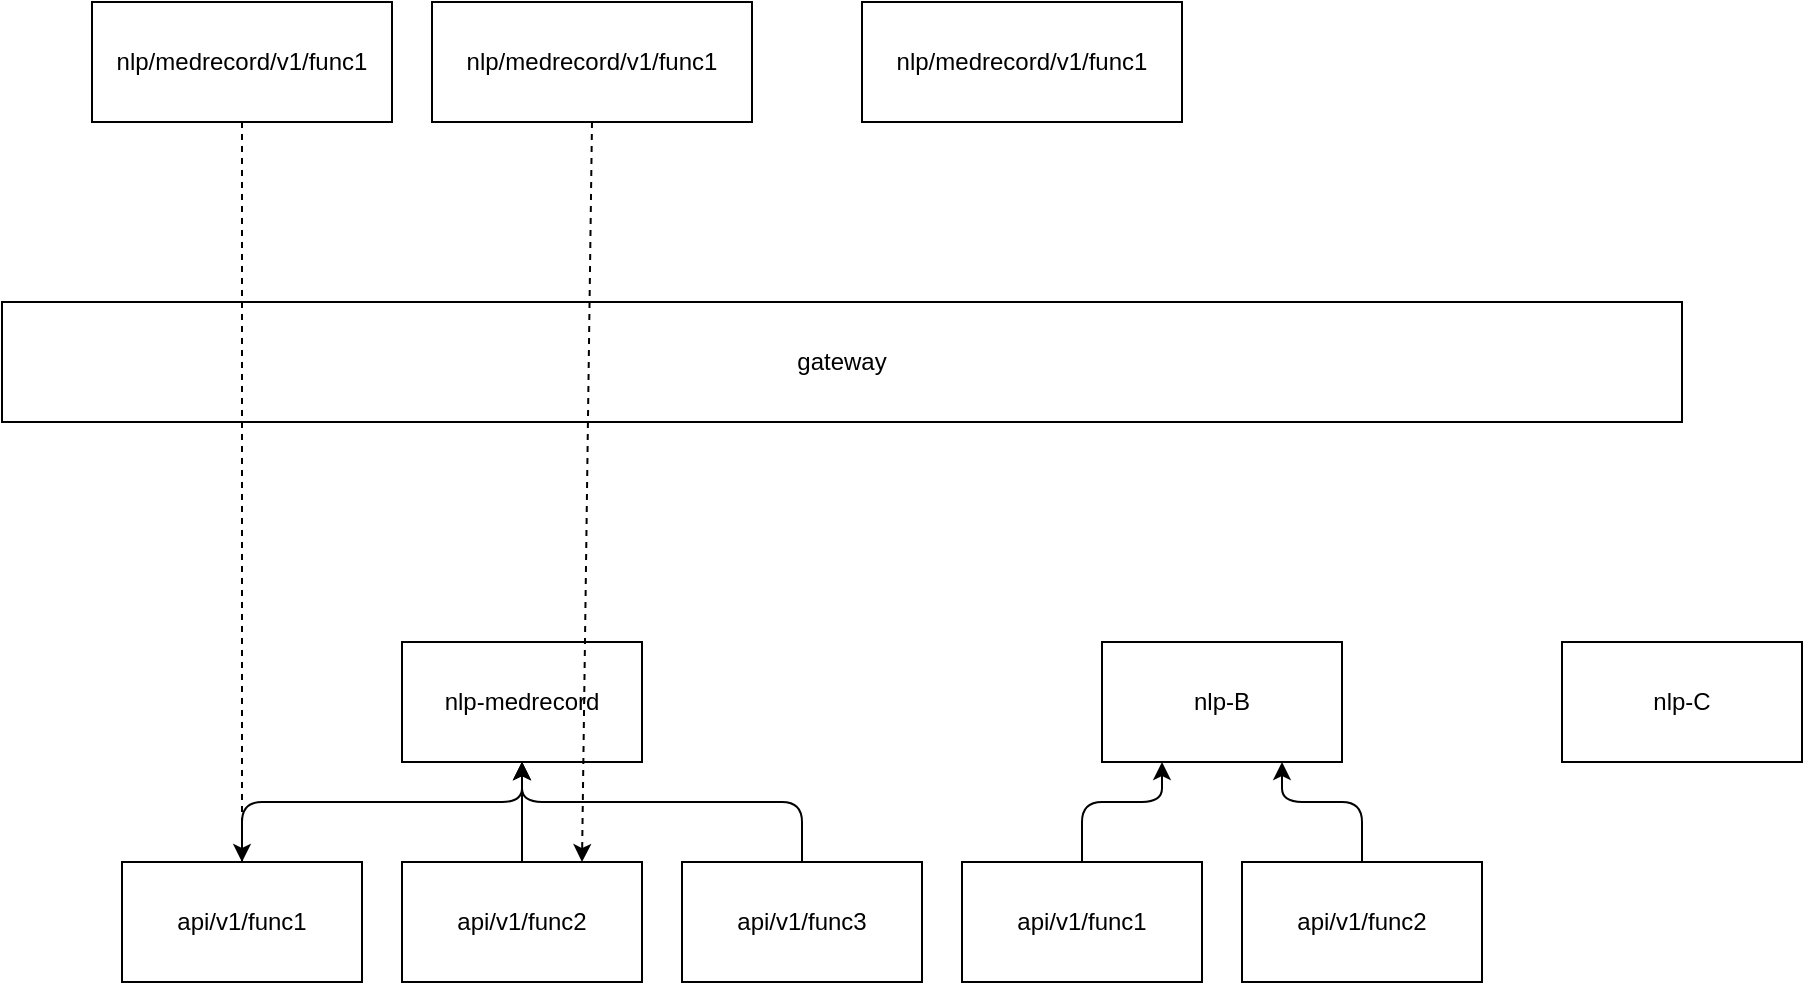 <mxfile version="14.4.4" type="github">
  <diagram id="4fs_gMkxaMa-tvQYbhUm" name="Page-1">
    <mxGraphModel dx="1107" dy="843" grid="1" gridSize="10" guides="1" tooltips="1" connect="1" arrows="1" fold="1" page="1" pageScale="1" pageWidth="850" pageHeight="1100" math="0" shadow="0">
      <root>
        <mxCell id="0" />
        <mxCell id="1" parent="0" />
        <mxCell id="QgA3LsPHjs38zVOKIK-w-1" value="nlp-medrecord" style="rounded=0;whiteSpace=wrap;html=1;" vertex="1" parent="1">
          <mxGeometry x="330" y="400" width="120" height="60" as="geometry" />
        </mxCell>
        <mxCell id="QgA3LsPHjs38zVOKIK-w-2" value="nlp-B" style="rounded=0;whiteSpace=wrap;html=1;" vertex="1" parent="1">
          <mxGeometry x="680" y="400" width="120" height="60" as="geometry" />
        </mxCell>
        <mxCell id="QgA3LsPHjs38zVOKIK-w-3" value="nlp-C" style="rounded=0;whiteSpace=wrap;html=1;" vertex="1" parent="1">
          <mxGeometry x="910" y="400" width="120" height="60" as="geometry" />
        </mxCell>
        <mxCell id="QgA3LsPHjs38zVOKIK-w-4" value="api/v1/func1" style="rounded=0;whiteSpace=wrap;html=1;" vertex="1" parent="1">
          <mxGeometry x="190" y="510" width="120" height="60" as="geometry" />
        </mxCell>
        <mxCell id="QgA3LsPHjs38zVOKIK-w-5" value="api/v1/func2" style="rounded=0;whiteSpace=wrap;html=1;" vertex="1" parent="1">
          <mxGeometry x="330" y="510" width="120" height="60" as="geometry" />
        </mxCell>
        <mxCell id="QgA3LsPHjs38zVOKIK-w-6" value="api/v1/func3" style="rounded=0;whiteSpace=wrap;html=1;" vertex="1" parent="1">
          <mxGeometry x="470" y="510" width="120" height="60" as="geometry" />
        </mxCell>
        <mxCell id="QgA3LsPHjs38zVOKIK-w-7" value="" style="edgeStyle=segmentEdgeStyle;endArrow=classic;html=1;exitX=0.5;exitY=0;exitDx=0;exitDy=0;entryX=0.5;entryY=1;entryDx=0;entryDy=0;" edge="1" parent="1" source="QgA3LsPHjs38zVOKIK-w-6" target="QgA3LsPHjs38zVOKIK-w-1">
          <mxGeometry width="50" height="50" relative="1" as="geometry">
            <mxPoint x="460" y="460" as="sourcePoint" />
            <mxPoint x="510" y="410" as="targetPoint" />
            <Array as="points">
              <mxPoint x="530" y="480" />
              <mxPoint x="390" y="480" />
            </Array>
          </mxGeometry>
        </mxCell>
        <mxCell id="QgA3LsPHjs38zVOKIK-w-8" value="" style="edgeStyle=segmentEdgeStyle;endArrow=classic;html=1;exitX=0.5;exitY=0;exitDx=0;exitDy=0;" edge="1" parent="1" source="QgA3LsPHjs38zVOKIK-w-4">
          <mxGeometry width="50" height="50" relative="1" as="geometry">
            <mxPoint x="540" y="520" as="sourcePoint" />
            <mxPoint x="390" y="460" as="targetPoint" />
            <Array as="points">
              <mxPoint x="250" y="480" />
              <mxPoint x="390" y="480" />
            </Array>
          </mxGeometry>
        </mxCell>
        <mxCell id="QgA3LsPHjs38zVOKIK-w-9" value="" style="endArrow=classic;html=1;exitX=0.5;exitY=0;exitDx=0;exitDy=0;entryX=0.5;entryY=1;entryDx=0;entryDy=0;" edge="1" parent="1" source="QgA3LsPHjs38zVOKIK-w-5" target="QgA3LsPHjs38zVOKIK-w-1">
          <mxGeometry width="50" height="50" relative="1" as="geometry">
            <mxPoint x="460" y="460" as="sourcePoint" />
            <mxPoint x="510" y="410" as="targetPoint" />
          </mxGeometry>
        </mxCell>
        <mxCell id="QgA3LsPHjs38zVOKIK-w-10" value="gateway" style="rounded=0;whiteSpace=wrap;html=1;" vertex="1" parent="1">
          <mxGeometry x="130" y="230" width="840" height="60" as="geometry" />
        </mxCell>
        <mxCell id="QgA3LsPHjs38zVOKIK-w-11" value="nlp/medrecord/v1/func1" style="rounded=0;whiteSpace=wrap;html=1;" vertex="1" parent="1">
          <mxGeometry x="175" y="80" width="150" height="60" as="geometry" />
        </mxCell>
        <mxCell id="QgA3LsPHjs38zVOKIK-w-12" value="" style="endArrow=classic;html=1;exitX=0.5;exitY=1;exitDx=0;exitDy=0;entryX=0.5;entryY=0;entryDx=0;entryDy=0;dashed=1;" edge="1" parent="1" source="QgA3LsPHjs38zVOKIK-w-11" target="QgA3LsPHjs38zVOKIK-w-4">
          <mxGeometry width="50" height="50" relative="1" as="geometry">
            <mxPoint x="460" y="460" as="sourcePoint" />
            <mxPoint x="510" y="410" as="targetPoint" />
          </mxGeometry>
        </mxCell>
        <mxCell id="QgA3LsPHjs38zVOKIK-w-13" value="nlp/medrecord/v1/func1" style="rounded=0;whiteSpace=wrap;html=1;" vertex="1" parent="1">
          <mxGeometry x="345" y="80" width="160" height="60" as="geometry" />
        </mxCell>
        <mxCell id="QgA3LsPHjs38zVOKIK-w-14" value="" style="endArrow=classic;html=1;exitX=0.5;exitY=1;exitDx=0;exitDy=0;entryX=0.75;entryY=0;entryDx=0;entryDy=0;dashed=1;" edge="1" parent="1" source="QgA3LsPHjs38zVOKIK-w-13" target="QgA3LsPHjs38zVOKIK-w-5">
          <mxGeometry width="50" height="50" relative="1" as="geometry">
            <mxPoint x="260" y="150" as="sourcePoint" />
            <mxPoint x="260" y="520" as="targetPoint" />
          </mxGeometry>
        </mxCell>
        <mxCell id="QgA3LsPHjs38zVOKIK-w-15" value="nlp/medrecord/v1/func1" style="rounded=0;whiteSpace=wrap;html=1;" vertex="1" parent="1">
          <mxGeometry x="560" y="80" width="160" height="60" as="geometry" />
        </mxCell>
        <mxCell id="QgA3LsPHjs38zVOKIK-w-16" value="api/v1/func1" style="rounded=0;whiteSpace=wrap;html=1;" vertex="1" parent="1">
          <mxGeometry x="610" y="510" width="120" height="60" as="geometry" />
        </mxCell>
        <mxCell id="QgA3LsPHjs38zVOKIK-w-17" value="api/v1/func2" style="rounded=0;whiteSpace=wrap;html=1;" vertex="1" parent="1">
          <mxGeometry x="750" y="510" width="120" height="60" as="geometry" />
        </mxCell>
        <mxCell id="QgA3LsPHjs38zVOKIK-w-18" value="" style="edgeStyle=segmentEdgeStyle;endArrow=classic;html=1;exitX=0.5;exitY=0;exitDx=0;exitDy=0;entryX=0.25;entryY=1;entryDx=0;entryDy=0;" edge="1" parent="1" source="QgA3LsPHjs38zVOKIK-w-16" target="QgA3LsPHjs38zVOKIK-w-2">
          <mxGeometry width="50" height="50" relative="1" as="geometry">
            <mxPoint x="960" y="520" as="sourcePoint" />
            <mxPoint x="810" y="460" as="targetPoint" />
            <Array as="points">
              <mxPoint x="670" y="480" />
              <mxPoint x="710" y="480" />
            </Array>
          </mxGeometry>
        </mxCell>
        <mxCell id="QgA3LsPHjs38zVOKIK-w-20" value="" style="edgeStyle=segmentEdgeStyle;endArrow=classic;html=1;exitX=0.5;exitY=0;exitDx=0;exitDy=0;entryX=0.75;entryY=1;entryDx=0;entryDy=0;" edge="1" parent="1" source="QgA3LsPHjs38zVOKIK-w-17" target="QgA3LsPHjs38zVOKIK-w-2">
          <mxGeometry width="50" height="50" relative="1" as="geometry">
            <mxPoint x="680" y="520" as="sourcePoint" />
            <mxPoint x="720" y="470" as="targetPoint" />
            <Array as="points">
              <mxPoint x="810" y="480" />
              <mxPoint x="770" y="480" />
            </Array>
          </mxGeometry>
        </mxCell>
      </root>
    </mxGraphModel>
  </diagram>
</mxfile>
